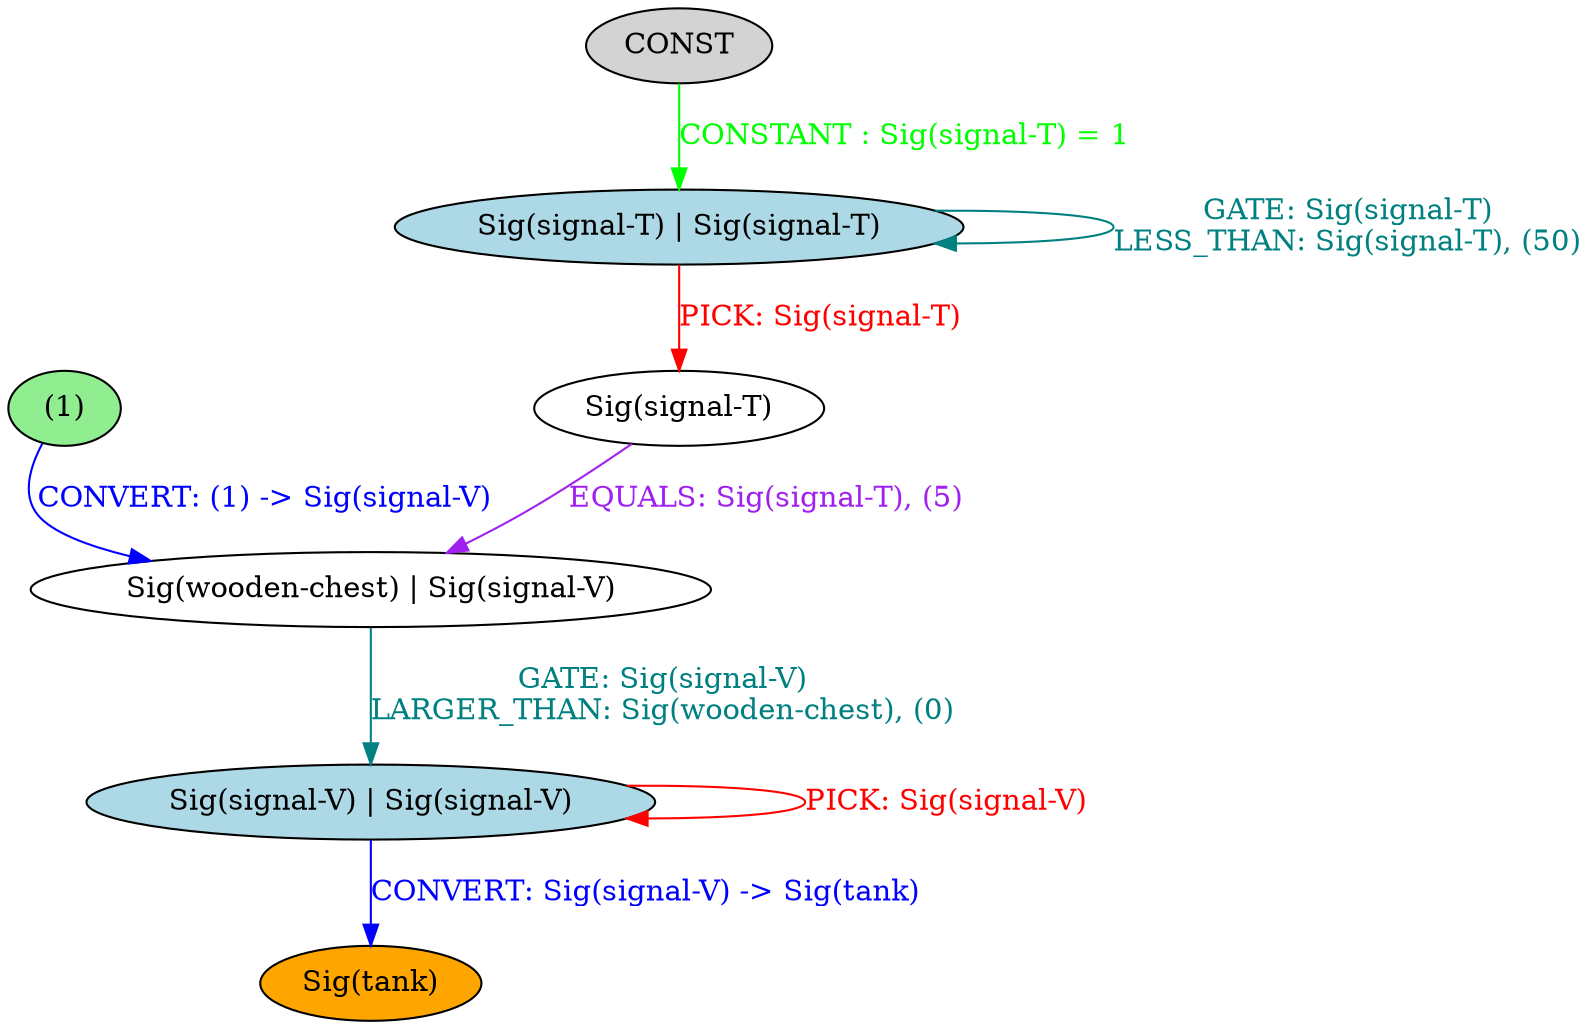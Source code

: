 strict digraph {
	nodesep=1
	5	[style=filled fillcolor=white label="Sig(signal-T)"]
	7	[style=filled fillcolor=lightgreen label="(1)"]
	1	[style=filled fillcolor=lightblue label="Sig(signal-T) | Sig(signal-T)"]
	3	[style=filled fillcolor=lightblue label="Sig(signal-V) | Sig(signal-V)"]
	2	[style=filled fillcolor=lightgray label="CONST"]
	9	[style=filled fillcolor=orange label="Sig(tank)"]
	8	[style=filled fillcolor=white label="Sig(wooden-chest) | Sig(signal-V)"]
	5 -> 8	[label="EQUALS: Sig(signal-T), (5)" color=purple fontcolor=purple]
	7 -> 8	[label="CONVERT: (1) -> Sig(signal-V)" color=blue fontcolor=blue]
	1 -> 1	[label="GATE: Sig(signal-T)
LESS_THAN: Sig(signal-T), (50)" color=teal fontcolor=teal]
	1 -> 5	[label="PICK: Sig(signal-T)" color=red fontcolor=red]
	3 -> 3	[label="PICK: Sig(signal-V)" color=red fontcolor=red]
	3 -> 9	[label="CONVERT: Sig(signal-V) -> Sig(tank)" color=blue fontcolor=blue]
	2 -> 1	[label="CONSTANT : Sig(signal-T) = 1" color=green fontcolor=green]
	8 -> 3	[label="GATE: Sig(signal-V)
LARGER_THAN: Sig(wooden-chest), (0)" color=teal fontcolor=teal]
}

